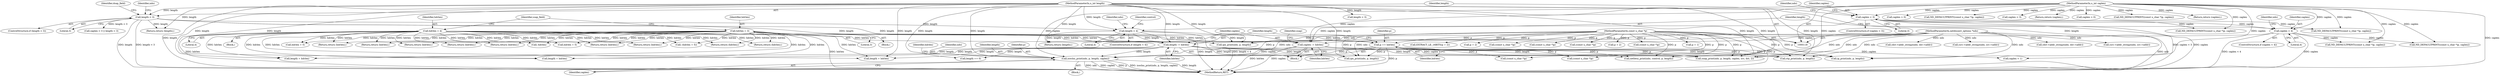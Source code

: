 digraph "1_tcpdump_1dcd10aceabbc03bf571ea32b892c522cbe923de_10@del" {
"1000473" [label="(Call,isoclns_print(ndo, p, length, caplen))"];
"1000119" [label="(MethodParameterIn,netdissect_options *ndo)"];
"1000327" [label="(Call,p += hdrlen)"];
"1000237" [label="(Call,hdrlen = 4)"];
"1000191" [label="(Call,hdrlen = 3)"];
"1000120" [label="(MethodParameterIn,const u_char *p)"];
"1000330" [label="(Call,length -= hdrlen)"];
"1000150" [label="(Call,length < 3)"];
"1000121" [label="(MethodParameterIn,u_int length)"];
"1000213" [label="(Call,length < 4)"];
"1000333" [label="(Call,caplen -= hdrlen)"];
"1000134" [label="(Call,caplen < 3)"];
"1000122" [label="(MethodParameterIn,u_int caplen)"];
"1000197" [label="(Call,caplen < 4)"];
"1000149" [label="(ControlStructure,if (length < 3))"];
"1000684" [label="(Return,return (hdrlen);)"];
"1000215" [label="(Literal,4)"];
"1000193" [label="(Literal,3)"];
"1000433" [label="(Return,return (hdrlen);)"];
"1000621" [label="(Return,return (hdrlen);)"];
"1000477" [label="(Identifier,caplen)"];
"1000205" [label="(Call,ND_DEFAULTPRINT((const u_char *)p, caplen))"];
"1000231" [label="(Call,p + 2)"];
"1000572" [label="(Call,(dst->addr_string)(ndo, dst->addr))"];
"1000119" [label="(MethodParameterIn,netdissect_options *ndo)"];
"1000196" [label="(ControlStructure,if (caplen < 4))"];
"1000195" [label="(Block,)"];
"1000458" [label="(Return,return (hdrlen);)"];
"1000335" [label="(Identifier,hdrlen)"];
"1000140" [label="(Identifier,ndo)"];
"1000166" [label="(Identifier,dsap_field)"];
"1000749" [label="(Call,length + hdrlen)"];
"1000633" [label="(Call,caplen > 0)"];
"1000367" [label="(Call,hdrlen + 5)"];
"1000152" [label="(Literal,3)"];
"1000637" [label="(Call,(const u_char *)p)"];
"1000328" [label="(Identifier,p)"];
"1000135" [label="(Identifier,caplen)"];
"1000222" [label="(Call,(const u_char *)p)"];
"1000650" [label="(Call,caplen < 3 || length < 3)"];
"1000159" [label="(Call,(const u_char *)p)"];
"1000476" [label="(Identifier,length)"];
"1000158" [label="(Call,ND_DEFAULTPRINT((const u_char *)p, caplen))"];
"1000143" [label="(Call,(const u_char *)p)"];
"1000429" [label="(Call,ipx_print(ndo, p, length))"];
"1000178" [label="(Call,p + 2)"];
"1000187" [label="(Block,)"];
"1000229" [label="(Identifier,control)"];
"1000402" [label="(Call,ip_print(ndo, p, length))"];
"1000330" [label="(Call,length -= hdrlen)"];
"1000332" [label="(Identifier,hdrlen)"];
"1000333" [label="(Call,caplen -= hdrlen)"];
"1000475" [label="(Identifier,p)"];
"1000120" [label="(MethodParameterIn,const u_char *p)"];
"1000755" [label="(MethodReturn,RET)"];
"1000624" [label="(Call,caplen < 1)"];
"1000214" [label="(Identifier,length)"];
"1000666" [label="(Call,ND_DEFAULTPRINT((const u_char *)p, caplen))"];
"1000226" [label="(Return,return (length);)"];
"1000472" [label="(Block,)"];
"1000753" [label="(Call,-hdrlen)"];
"1000334" [label="(Identifier,caplen)"];
"1000198" [label="(Identifier,caplen)"];
"1000479" [label="(Identifier,hdrlen)"];
"1000453" [label="(Call,netbeui_print(ndo, control, p, length))"];
"1000142" [label="(Call,ND_DEFAULTPRINT((const u_char *)p, caplen))"];
"1000654" [label="(Call,length < 3)"];
"1000197" [label="(Call,caplen < 4)"];
"1000473" [label="(Call,isoclns_print(ndo, p, length, caplen))"];
"1000206" [label="(Call,(const u_char *)p)"];
"1000515" [label="(Call,(src->addr_string)(ndo, src->addr))"];
"1000651" [label="(Call,caplen < 3)"];
"1000723" [label="(Return,return (hdrlen);)"];
"1000238" [label="(Identifier,hdrlen)"];
"1000163" [label="(Return,return (length);)"];
"1000474" [label="(Identifier,ndo)"];
"1000219" [label="(Identifier,ndo)"];
"1000387" [label="(Return,return (hdrlen);)"];
"1000351" [label="(Call,snap_print(ndo, p, length, caplen, src, dst, 2))"];
"1000192" [label="(Identifier,hdrlen)"];
"1000191" [label="(Call,hdrlen = 3)"];
"1000150" [label="(Call,length < 3)"];
"1000641" [label="(Return,return (hdrlen);)"];
"1000125" [label="(Block,)"];
"1000331" [label="(Identifier,length)"];
"1000151" [label="(Identifier,length)"];
"1000147" [label="(Return,return (caplen);)"];
"1000136" [label="(Literal,3)"];
"1000156" [label="(Identifier,ndo)"];
"1000339" [label="(Identifier,ssap)"];
"1000212" [label="(ControlStructure,if (length < 4))"];
"1000243" [label="(Identifier,ssap_field)"];
"1000133" [label="(ControlStructure,if (caplen < 3))"];
"1000406" [label="(Return,return (hdrlen);)"];
"1000327" [label="(Call,p += hdrlen)"];
"1000617" [label="(Call,length == 0)"];
"1000606" [label="(Call,length + hdrlen)"];
"1000478" [label="(Return,return (hdrlen);)"];
"1000213" [label="(Call,length < 4)"];
"1000362" [label="(Call,hdrlen + 5)"];
"1000361" [label="(Call,-(hdrlen + 5))"];
"1000121" [label="(MethodParameterIn,u_int length)"];
"1000329" [label="(Identifier,hdrlen)"];
"1000172" [label="(Call,p + 1)"];
"1000230" [label="(Call,EXTRACT_LE_16BITS(p + 2))"];
"1000663" [label="(Call,caplen > 0)"];
"1000199" [label="(Literal,4)"];
"1000122" [label="(MethodParameterIn,u_int caplen)"];
"1000383" [label="(Call,stp_print(ndo, p, length))"];
"1000134" [label="(Call,caplen < 3)"];
"1000667" [label="(Call,(const u_char *)p)"];
"1000636" [label="(Call,ND_DEFAULTPRINT((const u_char *)p, caplen))"];
"1000239" [label="(Literal,4)"];
"1000203" [label="(Identifier,ndo)"];
"1000237" [label="(Call,hdrlen = 4)"];
"1000221" [label="(Call,ND_DEFAULTPRINT((const u_char *)p, caplen))"];
"1000210" [label="(Return,return (caplen);)"];
"1000521" [label="(Call,(dst->addr_string)(ndo, dst->addr))"];
"1000257" [label="(Call,ipx_print(ndo, p, length))"];
"1000561" [label="(Call,(src->addr_string)(ndo, src->addr))"];
"1000720" [label="(Call,length + hdrlen)"];
"1000473" -> "1000472"  [label="AST: "];
"1000473" -> "1000477"  [label="CFG: "];
"1000474" -> "1000473"  [label="AST: "];
"1000475" -> "1000473"  [label="AST: "];
"1000476" -> "1000473"  [label="AST: "];
"1000477" -> "1000473"  [label="AST: "];
"1000479" -> "1000473"  [label="CFG: "];
"1000473" -> "1000755"  [label="DDG: length"];
"1000473" -> "1000755"  [label="DDG: ndo"];
"1000473" -> "1000755"  [label="DDG: caplen"];
"1000473" -> "1000755"  [label="DDG: p"];
"1000473" -> "1000755"  [label="DDG: isoclns_print(ndo, p, length, caplen)"];
"1000119" -> "1000473"  [label="DDG: ndo"];
"1000327" -> "1000473"  [label="DDG: p"];
"1000120" -> "1000473"  [label="DDG: p"];
"1000330" -> "1000473"  [label="DDG: length"];
"1000121" -> "1000473"  [label="DDG: length"];
"1000333" -> "1000473"  [label="DDG: caplen"];
"1000122" -> "1000473"  [label="DDG: caplen"];
"1000119" -> "1000118"  [label="AST: "];
"1000119" -> "1000755"  [label="DDG: ndo"];
"1000119" -> "1000257"  [label="DDG: ndo"];
"1000119" -> "1000351"  [label="DDG: ndo"];
"1000119" -> "1000383"  [label="DDG: ndo"];
"1000119" -> "1000402"  [label="DDG: ndo"];
"1000119" -> "1000429"  [label="DDG: ndo"];
"1000119" -> "1000453"  [label="DDG: ndo"];
"1000119" -> "1000515"  [label="DDG: ndo"];
"1000119" -> "1000521"  [label="DDG: ndo"];
"1000119" -> "1000561"  [label="DDG: ndo"];
"1000119" -> "1000572"  [label="DDG: ndo"];
"1000327" -> "1000125"  [label="AST: "];
"1000327" -> "1000329"  [label="CFG: "];
"1000328" -> "1000327"  [label="AST: "];
"1000329" -> "1000327"  [label="AST: "];
"1000331" -> "1000327"  [label="CFG: "];
"1000327" -> "1000755"  [label="DDG: p"];
"1000237" -> "1000327"  [label="DDG: hdrlen"];
"1000191" -> "1000327"  [label="DDG: hdrlen"];
"1000120" -> "1000327"  [label="DDG: p"];
"1000327" -> "1000351"  [label="DDG: p"];
"1000327" -> "1000383"  [label="DDG: p"];
"1000327" -> "1000402"  [label="DDG: p"];
"1000327" -> "1000429"  [label="DDG: p"];
"1000327" -> "1000453"  [label="DDG: p"];
"1000327" -> "1000637"  [label="DDG: p"];
"1000327" -> "1000667"  [label="DDG: p"];
"1000237" -> "1000195"  [label="AST: "];
"1000237" -> "1000239"  [label="CFG: "];
"1000238" -> "1000237"  [label="AST: "];
"1000239" -> "1000237"  [label="AST: "];
"1000243" -> "1000237"  [label="CFG: "];
"1000237" -> "1000755"  [label="DDG: hdrlen"];
"1000237" -> "1000330"  [label="DDG: hdrlen"];
"1000237" -> "1000333"  [label="DDG: hdrlen"];
"1000237" -> "1000361"  [label="DDG: hdrlen"];
"1000237" -> "1000362"  [label="DDG: hdrlen"];
"1000237" -> "1000367"  [label="DDG: hdrlen"];
"1000237" -> "1000387"  [label="DDG: hdrlen"];
"1000237" -> "1000406"  [label="DDG: hdrlen"];
"1000237" -> "1000433"  [label="DDG: hdrlen"];
"1000237" -> "1000458"  [label="DDG: hdrlen"];
"1000237" -> "1000478"  [label="DDG: hdrlen"];
"1000237" -> "1000606"  [label="DDG: hdrlen"];
"1000237" -> "1000621"  [label="DDG: hdrlen"];
"1000237" -> "1000641"  [label="DDG: hdrlen"];
"1000237" -> "1000684"  [label="DDG: hdrlen"];
"1000237" -> "1000720"  [label="DDG: hdrlen"];
"1000237" -> "1000723"  [label="DDG: hdrlen"];
"1000237" -> "1000749"  [label="DDG: hdrlen"];
"1000237" -> "1000753"  [label="DDG: hdrlen"];
"1000191" -> "1000187"  [label="AST: "];
"1000191" -> "1000193"  [label="CFG: "];
"1000192" -> "1000191"  [label="AST: "];
"1000193" -> "1000191"  [label="AST: "];
"1000243" -> "1000191"  [label="CFG: "];
"1000191" -> "1000755"  [label="DDG: hdrlen"];
"1000191" -> "1000330"  [label="DDG: hdrlen"];
"1000191" -> "1000333"  [label="DDG: hdrlen"];
"1000191" -> "1000361"  [label="DDG: hdrlen"];
"1000191" -> "1000362"  [label="DDG: hdrlen"];
"1000191" -> "1000367"  [label="DDG: hdrlen"];
"1000191" -> "1000387"  [label="DDG: hdrlen"];
"1000191" -> "1000406"  [label="DDG: hdrlen"];
"1000191" -> "1000433"  [label="DDG: hdrlen"];
"1000191" -> "1000458"  [label="DDG: hdrlen"];
"1000191" -> "1000478"  [label="DDG: hdrlen"];
"1000191" -> "1000606"  [label="DDG: hdrlen"];
"1000191" -> "1000621"  [label="DDG: hdrlen"];
"1000191" -> "1000641"  [label="DDG: hdrlen"];
"1000191" -> "1000684"  [label="DDG: hdrlen"];
"1000191" -> "1000720"  [label="DDG: hdrlen"];
"1000191" -> "1000723"  [label="DDG: hdrlen"];
"1000191" -> "1000749"  [label="DDG: hdrlen"];
"1000191" -> "1000753"  [label="DDG: hdrlen"];
"1000120" -> "1000118"  [label="AST: "];
"1000120" -> "1000755"  [label="DDG: p"];
"1000120" -> "1000143"  [label="DDG: p"];
"1000120" -> "1000159"  [label="DDG: p"];
"1000120" -> "1000172"  [label="DDG: p"];
"1000120" -> "1000178"  [label="DDG: p"];
"1000120" -> "1000206"  [label="DDG: p"];
"1000120" -> "1000222"  [label="DDG: p"];
"1000120" -> "1000230"  [label="DDG: p"];
"1000120" -> "1000231"  [label="DDG: p"];
"1000120" -> "1000257"  [label="DDG: p"];
"1000120" -> "1000351"  [label="DDG: p"];
"1000120" -> "1000383"  [label="DDG: p"];
"1000120" -> "1000402"  [label="DDG: p"];
"1000120" -> "1000429"  [label="DDG: p"];
"1000120" -> "1000453"  [label="DDG: p"];
"1000120" -> "1000637"  [label="DDG: p"];
"1000120" -> "1000667"  [label="DDG: p"];
"1000330" -> "1000125"  [label="AST: "];
"1000330" -> "1000332"  [label="CFG: "];
"1000331" -> "1000330"  [label="AST: "];
"1000332" -> "1000330"  [label="AST: "];
"1000334" -> "1000330"  [label="CFG: "];
"1000150" -> "1000330"  [label="DDG: length"];
"1000213" -> "1000330"  [label="DDG: length"];
"1000121" -> "1000330"  [label="DDG: length"];
"1000330" -> "1000351"  [label="DDG: length"];
"1000330" -> "1000383"  [label="DDG: length"];
"1000330" -> "1000402"  [label="DDG: length"];
"1000330" -> "1000429"  [label="DDG: length"];
"1000330" -> "1000453"  [label="DDG: length"];
"1000330" -> "1000606"  [label="DDG: length"];
"1000330" -> "1000617"  [label="DDG: length"];
"1000330" -> "1000720"  [label="DDG: length"];
"1000330" -> "1000749"  [label="DDG: length"];
"1000150" -> "1000149"  [label="AST: "];
"1000150" -> "1000152"  [label="CFG: "];
"1000151" -> "1000150"  [label="AST: "];
"1000152" -> "1000150"  [label="AST: "];
"1000156" -> "1000150"  [label="CFG: "];
"1000166" -> "1000150"  [label="CFG: "];
"1000150" -> "1000755"  [label="DDG: length"];
"1000150" -> "1000755"  [label="DDG: length < 3"];
"1000121" -> "1000150"  [label="DDG: length"];
"1000150" -> "1000163"  [label="DDG: length"];
"1000150" -> "1000213"  [label="DDG: length"];
"1000150" -> "1000257"  [label="DDG: length"];
"1000150" -> "1000650"  [label="DDG: length < 3"];
"1000121" -> "1000118"  [label="AST: "];
"1000121" -> "1000755"  [label="DDG: length"];
"1000121" -> "1000163"  [label="DDG: length"];
"1000121" -> "1000213"  [label="DDG: length"];
"1000121" -> "1000226"  [label="DDG: length"];
"1000121" -> "1000257"  [label="DDG: length"];
"1000121" -> "1000351"  [label="DDG: length"];
"1000121" -> "1000383"  [label="DDG: length"];
"1000121" -> "1000402"  [label="DDG: length"];
"1000121" -> "1000429"  [label="DDG: length"];
"1000121" -> "1000453"  [label="DDG: length"];
"1000121" -> "1000606"  [label="DDG: length"];
"1000121" -> "1000617"  [label="DDG: length"];
"1000121" -> "1000654"  [label="DDG: length"];
"1000121" -> "1000720"  [label="DDG: length"];
"1000121" -> "1000749"  [label="DDG: length"];
"1000213" -> "1000212"  [label="AST: "];
"1000213" -> "1000215"  [label="CFG: "];
"1000214" -> "1000213"  [label="AST: "];
"1000215" -> "1000213"  [label="AST: "];
"1000219" -> "1000213"  [label="CFG: "];
"1000229" -> "1000213"  [label="CFG: "];
"1000213" -> "1000755"  [label="DDG: length"];
"1000213" -> "1000755"  [label="DDG: length < 4"];
"1000213" -> "1000226"  [label="DDG: length"];
"1000213" -> "1000257"  [label="DDG: length"];
"1000333" -> "1000125"  [label="AST: "];
"1000333" -> "1000335"  [label="CFG: "];
"1000334" -> "1000333"  [label="AST: "];
"1000335" -> "1000333"  [label="AST: "];
"1000339" -> "1000333"  [label="CFG: "];
"1000333" -> "1000755"  [label="DDG: caplen"];
"1000333" -> "1000755"  [label="DDG: hdrlen"];
"1000134" -> "1000333"  [label="DDG: caplen"];
"1000197" -> "1000333"  [label="DDG: caplen"];
"1000122" -> "1000333"  [label="DDG: caplen"];
"1000333" -> "1000351"  [label="DDG: caplen"];
"1000333" -> "1000624"  [label="DDG: caplen"];
"1000134" -> "1000133"  [label="AST: "];
"1000134" -> "1000136"  [label="CFG: "];
"1000135" -> "1000134"  [label="AST: "];
"1000136" -> "1000134"  [label="AST: "];
"1000140" -> "1000134"  [label="CFG: "];
"1000151" -> "1000134"  [label="CFG: "];
"1000134" -> "1000755"  [label="DDG: caplen < 3"];
"1000134" -> "1000755"  [label="DDG: caplen"];
"1000122" -> "1000134"  [label="DDG: caplen"];
"1000134" -> "1000142"  [label="DDG: caplen"];
"1000134" -> "1000158"  [label="DDG: caplen"];
"1000134" -> "1000197"  [label="DDG: caplen"];
"1000122" -> "1000118"  [label="AST: "];
"1000122" -> "1000755"  [label="DDG: caplen"];
"1000122" -> "1000142"  [label="DDG: caplen"];
"1000122" -> "1000147"  [label="DDG: caplen"];
"1000122" -> "1000158"  [label="DDG: caplen"];
"1000122" -> "1000197"  [label="DDG: caplen"];
"1000122" -> "1000205"  [label="DDG: caplen"];
"1000122" -> "1000210"  [label="DDG: caplen"];
"1000122" -> "1000221"  [label="DDG: caplen"];
"1000122" -> "1000351"  [label="DDG: caplen"];
"1000122" -> "1000624"  [label="DDG: caplen"];
"1000122" -> "1000633"  [label="DDG: caplen"];
"1000122" -> "1000636"  [label="DDG: caplen"];
"1000122" -> "1000651"  [label="DDG: caplen"];
"1000122" -> "1000663"  [label="DDG: caplen"];
"1000122" -> "1000666"  [label="DDG: caplen"];
"1000197" -> "1000196"  [label="AST: "];
"1000197" -> "1000199"  [label="CFG: "];
"1000198" -> "1000197"  [label="AST: "];
"1000199" -> "1000197"  [label="AST: "];
"1000203" -> "1000197"  [label="CFG: "];
"1000214" -> "1000197"  [label="CFG: "];
"1000197" -> "1000755"  [label="DDG: caplen < 4"];
"1000197" -> "1000755"  [label="DDG: caplen"];
"1000197" -> "1000205"  [label="DDG: caplen"];
"1000197" -> "1000221"  [label="DDG: caplen"];
}
